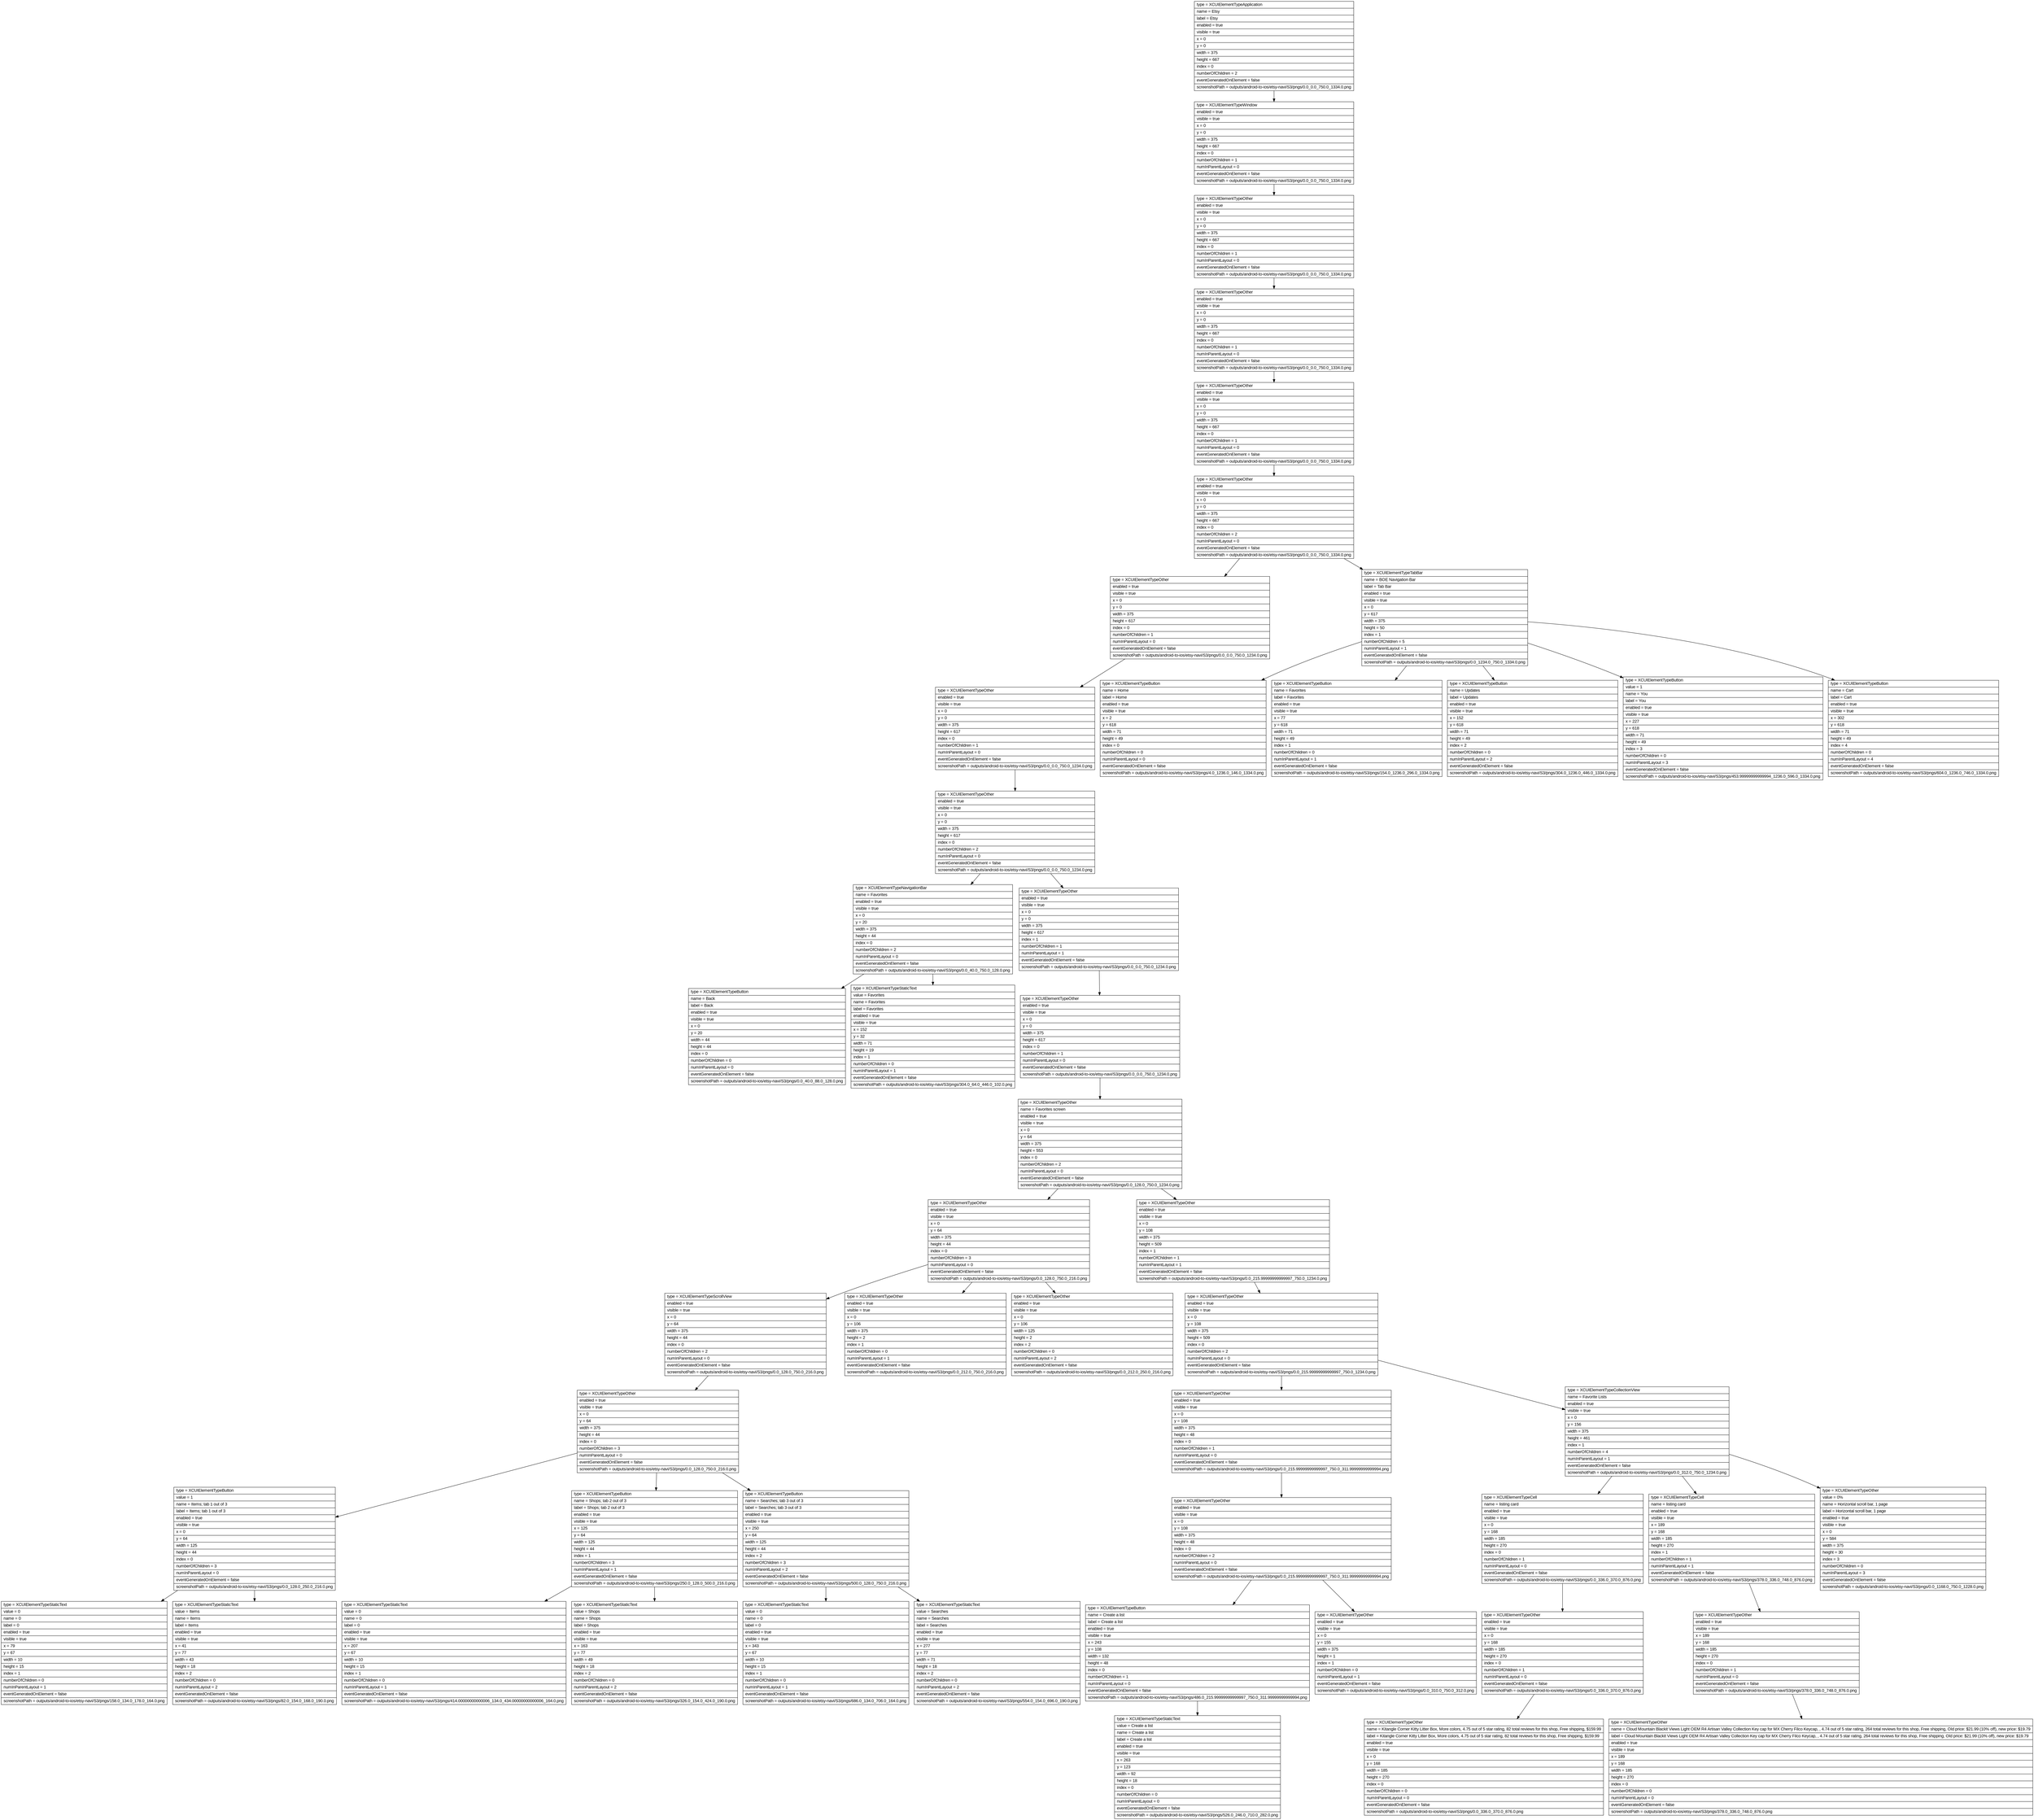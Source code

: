 digraph Layout {

	node [shape=record fontname=Arial];

	0	[label="{type = XCUIElementTypeApplication\l|name = Etsy\l|label = Etsy\l|enabled = true\l|visible = true\l|x = 0\l|y = 0\l|width = 375\l|height = 667\l|index = 0\l|numberOfChildren = 2\l|eventGeneratedOnElement = false \l|screenshotPath = outputs/android-to-ios/etsy-navi/S3/pngs/0.0_0.0_750.0_1334.0.png\l}"]
	1	[label="{type = XCUIElementTypeWindow\l|enabled = true\l|visible = true\l|x = 0\l|y = 0\l|width = 375\l|height = 667\l|index = 0\l|numberOfChildren = 1\l|numInParentLayout = 0\l|eventGeneratedOnElement = false \l|screenshotPath = outputs/android-to-ios/etsy-navi/S3/pngs/0.0_0.0_750.0_1334.0.png\l}"]
	2	[label="{type = XCUIElementTypeOther\l|enabled = true\l|visible = true\l|x = 0\l|y = 0\l|width = 375\l|height = 667\l|index = 0\l|numberOfChildren = 1\l|numInParentLayout = 0\l|eventGeneratedOnElement = false \l|screenshotPath = outputs/android-to-ios/etsy-navi/S3/pngs/0.0_0.0_750.0_1334.0.png\l}"]
	3	[label="{type = XCUIElementTypeOther\l|enabled = true\l|visible = true\l|x = 0\l|y = 0\l|width = 375\l|height = 667\l|index = 0\l|numberOfChildren = 1\l|numInParentLayout = 0\l|eventGeneratedOnElement = false \l|screenshotPath = outputs/android-to-ios/etsy-navi/S3/pngs/0.0_0.0_750.0_1334.0.png\l}"]
	4	[label="{type = XCUIElementTypeOther\l|enabled = true\l|visible = true\l|x = 0\l|y = 0\l|width = 375\l|height = 667\l|index = 0\l|numberOfChildren = 1\l|numInParentLayout = 0\l|eventGeneratedOnElement = false \l|screenshotPath = outputs/android-to-ios/etsy-navi/S3/pngs/0.0_0.0_750.0_1334.0.png\l}"]
	5	[label="{type = XCUIElementTypeOther\l|enabled = true\l|visible = true\l|x = 0\l|y = 0\l|width = 375\l|height = 667\l|index = 0\l|numberOfChildren = 2\l|numInParentLayout = 0\l|eventGeneratedOnElement = false \l|screenshotPath = outputs/android-to-ios/etsy-navi/S3/pngs/0.0_0.0_750.0_1334.0.png\l}"]
	6	[label="{type = XCUIElementTypeOther\l|enabled = true\l|visible = true\l|x = 0\l|y = 0\l|width = 375\l|height = 617\l|index = 0\l|numberOfChildren = 1\l|numInParentLayout = 0\l|eventGeneratedOnElement = false \l|screenshotPath = outputs/android-to-ios/etsy-navi/S3/pngs/0.0_0.0_750.0_1234.0.png\l}"]
	7	[label="{type = XCUIElementTypeTabBar\l|name = BOE Navigation Bar\l|label = Tab Bar\l|enabled = true\l|visible = true\l|x = 0\l|y = 617\l|width = 375\l|height = 50\l|index = 1\l|numberOfChildren = 5\l|numInParentLayout = 1\l|eventGeneratedOnElement = false \l|screenshotPath = outputs/android-to-ios/etsy-navi/S3/pngs/0.0_1234.0_750.0_1334.0.png\l}"]
	8	[label="{type = XCUIElementTypeOther\l|enabled = true\l|visible = true\l|x = 0\l|y = 0\l|width = 375\l|height = 617\l|index = 0\l|numberOfChildren = 1\l|numInParentLayout = 0\l|eventGeneratedOnElement = false \l|screenshotPath = outputs/android-to-ios/etsy-navi/S3/pngs/0.0_0.0_750.0_1234.0.png\l}"]
	9	[label="{type = XCUIElementTypeButton\l|name = Home\l|label = Home\l|enabled = true\l|visible = true\l|x = 2\l|y = 618\l|width = 71\l|height = 49\l|index = 0\l|numberOfChildren = 0\l|numInParentLayout = 0\l|eventGeneratedOnElement = false \l|screenshotPath = outputs/android-to-ios/etsy-navi/S3/pngs/4.0_1236.0_146.0_1334.0.png\l}"]
	10	[label="{type = XCUIElementTypeButton\l|name = Favorites\l|label = Favorites\l|enabled = true\l|visible = true\l|x = 77\l|y = 618\l|width = 71\l|height = 49\l|index = 1\l|numberOfChildren = 0\l|numInParentLayout = 1\l|eventGeneratedOnElement = false \l|screenshotPath = outputs/android-to-ios/etsy-navi/S3/pngs/154.0_1236.0_296.0_1334.0.png\l}"]
	11	[label="{type = XCUIElementTypeButton\l|name = Updates\l|label = Updates\l|enabled = true\l|visible = true\l|x = 152\l|y = 618\l|width = 71\l|height = 49\l|index = 2\l|numberOfChildren = 0\l|numInParentLayout = 2\l|eventGeneratedOnElement = false \l|screenshotPath = outputs/android-to-ios/etsy-navi/S3/pngs/304.0_1236.0_446.0_1334.0.png\l}"]
	12	[label="{type = XCUIElementTypeButton\l|value = 1\l|name = You\l|label = You\l|enabled = true\l|visible = true\l|x = 227\l|y = 618\l|width = 71\l|height = 49\l|index = 3\l|numberOfChildren = 0\l|numInParentLayout = 3\l|eventGeneratedOnElement = false \l|screenshotPath = outputs/android-to-ios/etsy-navi/S3/pngs/453.99999999999994_1236.0_596.0_1334.0.png\l}"]
	13	[label="{type = XCUIElementTypeButton\l|name = Cart\l|label = Cart\l|enabled = true\l|visible = true\l|x = 302\l|y = 618\l|width = 71\l|height = 49\l|index = 4\l|numberOfChildren = 0\l|numInParentLayout = 4\l|eventGeneratedOnElement = false \l|screenshotPath = outputs/android-to-ios/etsy-navi/S3/pngs/604.0_1236.0_746.0_1334.0.png\l}"]
	14	[label="{type = XCUIElementTypeOther\l|enabled = true\l|visible = true\l|x = 0\l|y = 0\l|width = 375\l|height = 617\l|index = 0\l|numberOfChildren = 2\l|numInParentLayout = 0\l|eventGeneratedOnElement = false \l|screenshotPath = outputs/android-to-ios/etsy-navi/S3/pngs/0.0_0.0_750.0_1234.0.png\l}"]
	15	[label="{type = XCUIElementTypeNavigationBar\l|name = Favorites\l|enabled = true\l|visible = true\l|x = 0\l|y = 20\l|width = 375\l|height = 44\l|index = 0\l|numberOfChildren = 2\l|numInParentLayout = 0\l|eventGeneratedOnElement = false \l|screenshotPath = outputs/android-to-ios/etsy-navi/S3/pngs/0.0_40.0_750.0_128.0.png\l}"]
	16	[label="{type = XCUIElementTypeOther\l|enabled = true\l|visible = true\l|x = 0\l|y = 0\l|width = 375\l|height = 617\l|index = 1\l|numberOfChildren = 1\l|numInParentLayout = 1\l|eventGeneratedOnElement = false \l|screenshotPath = outputs/android-to-ios/etsy-navi/S3/pngs/0.0_0.0_750.0_1234.0.png\l}"]
	17	[label="{type = XCUIElementTypeButton\l|name = Back\l|label = Back\l|enabled = true\l|visible = true\l|x = 0\l|y = 20\l|width = 44\l|height = 44\l|index = 0\l|numberOfChildren = 0\l|numInParentLayout = 0\l|eventGeneratedOnElement = false \l|screenshotPath = outputs/android-to-ios/etsy-navi/S3/pngs/0.0_40.0_88.0_128.0.png\l}"]
	18	[label="{type = XCUIElementTypeStaticText\l|value = Favorites\l|name = Favorites\l|label = Favorites\l|enabled = true\l|visible = true\l|x = 152\l|y = 32\l|width = 71\l|height = 19\l|index = 1\l|numberOfChildren = 0\l|numInParentLayout = 1\l|eventGeneratedOnElement = false \l|screenshotPath = outputs/android-to-ios/etsy-navi/S3/pngs/304.0_64.0_446.0_102.0.png\l}"]
	19	[label="{type = XCUIElementTypeOther\l|enabled = true\l|visible = true\l|x = 0\l|y = 0\l|width = 375\l|height = 617\l|index = 0\l|numberOfChildren = 1\l|numInParentLayout = 0\l|eventGeneratedOnElement = false \l|screenshotPath = outputs/android-to-ios/etsy-navi/S3/pngs/0.0_0.0_750.0_1234.0.png\l}"]
	20	[label="{type = XCUIElementTypeOther\l|name = Favorites screen\l|enabled = true\l|visible = true\l|x = 0\l|y = 64\l|width = 375\l|height = 553\l|index = 0\l|numberOfChildren = 2\l|numInParentLayout = 0\l|eventGeneratedOnElement = false \l|screenshotPath = outputs/android-to-ios/etsy-navi/S3/pngs/0.0_128.0_750.0_1234.0.png\l}"]
	21	[label="{type = XCUIElementTypeOther\l|enabled = true\l|visible = true\l|x = 0\l|y = 64\l|width = 375\l|height = 44\l|index = 0\l|numberOfChildren = 3\l|numInParentLayout = 0\l|eventGeneratedOnElement = false \l|screenshotPath = outputs/android-to-ios/etsy-navi/S3/pngs/0.0_128.0_750.0_216.0.png\l}"]
	22	[label="{type = XCUIElementTypeOther\l|enabled = true\l|visible = true\l|x = 0\l|y = 108\l|width = 375\l|height = 509\l|index = 1\l|numberOfChildren = 1\l|numInParentLayout = 1\l|eventGeneratedOnElement = false \l|screenshotPath = outputs/android-to-ios/etsy-navi/S3/pngs/0.0_215.99999999999997_750.0_1234.0.png\l}"]
	23	[label="{type = XCUIElementTypeScrollView\l|enabled = true\l|visible = true\l|x = 0\l|y = 64\l|width = 375\l|height = 44\l|index = 0\l|numberOfChildren = 2\l|numInParentLayout = 0\l|eventGeneratedOnElement = false \l|screenshotPath = outputs/android-to-ios/etsy-navi/S3/pngs/0.0_128.0_750.0_216.0.png\l}"]
	24	[label="{type = XCUIElementTypeOther\l|enabled = true\l|visible = true\l|x = 0\l|y = 106\l|width = 375\l|height = 2\l|index = 1\l|numberOfChildren = 0\l|numInParentLayout = 1\l|eventGeneratedOnElement = false \l|screenshotPath = outputs/android-to-ios/etsy-navi/S3/pngs/0.0_212.0_750.0_216.0.png\l}"]
	25	[label="{type = XCUIElementTypeOther\l|enabled = true\l|visible = true\l|x = 0\l|y = 106\l|width = 125\l|height = 2\l|index = 2\l|numberOfChildren = 0\l|numInParentLayout = 2\l|eventGeneratedOnElement = false \l|screenshotPath = outputs/android-to-ios/etsy-navi/S3/pngs/0.0_212.0_250.0_216.0.png\l}"]
	26	[label="{type = XCUIElementTypeOther\l|enabled = true\l|visible = true\l|x = 0\l|y = 108\l|width = 375\l|height = 509\l|index = 0\l|numberOfChildren = 2\l|numInParentLayout = 0\l|eventGeneratedOnElement = false \l|screenshotPath = outputs/android-to-ios/etsy-navi/S3/pngs/0.0_215.99999999999997_750.0_1234.0.png\l}"]
	27	[label="{type = XCUIElementTypeOther\l|enabled = true\l|visible = true\l|x = 0\l|y = 64\l|width = 375\l|height = 44\l|index = 0\l|numberOfChildren = 3\l|numInParentLayout = 0\l|eventGeneratedOnElement = false \l|screenshotPath = outputs/android-to-ios/etsy-navi/S3/pngs/0.0_128.0_750.0_216.0.png\l}"]
	28	[label="{type = XCUIElementTypeOther\l|enabled = true\l|visible = true\l|x = 0\l|y = 108\l|width = 375\l|height = 48\l|index = 0\l|numberOfChildren = 1\l|numInParentLayout = 0\l|eventGeneratedOnElement = false \l|screenshotPath = outputs/android-to-ios/etsy-navi/S3/pngs/0.0_215.99999999999997_750.0_311.99999999999994.png\l}"]
	29	[label="{type = XCUIElementTypeCollectionView\l|name = Favorite Lists\l|enabled = true\l|visible = true\l|x = 0\l|y = 156\l|width = 375\l|height = 461\l|index = 1\l|numberOfChildren = 4\l|numInParentLayout = 1\l|eventGeneratedOnElement = false \l|screenshotPath = outputs/android-to-ios/etsy-navi/S3/pngs/0.0_312.0_750.0_1234.0.png\l}"]
	30	[label="{type = XCUIElementTypeButton\l|value = 1\l|name = Items; tab 1 out of 3\l|label = Items; tab 1 out of 3\l|enabled = true\l|visible = true\l|x = 0\l|y = 64\l|width = 125\l|height = 44\l|index = 0\l|numberOfChildren = 3\l|numInParentLayout = 0\l|eventGeneratedOnElement = false \l|screenshotPath = outputs/android-to-ios/etsy-navi/S3/pngs/0.0_128.0_250.0_216.0.png\l}"]
	31	[label="{type = XCUIElementTypeButton\l|name = Shops; tab 2 out of 3\l|label = Shops; tab 2 out of 3\l|enabled = true\l|visible = true\l|x = 125\l|y = 64\l|width = 125\l|height = 44\l|index = 1\l|numberOfChildren = 3\l|numInParentLayout = 1\l|eventGeneratedOnElement = false \l|screenshotPath = outputs/android-to-ios/etsy-navi/S3/pngs/250.0_128.0_500.0_216.0.png\l}"]
	32	[label="{type = XCUIElementTypeButton\l|name = Searches; tab 3 out of 3\l|label = Searches; tab 3 out of 3\l|enabled = true\l|visible = true\l|x = 250\l|y = 64\l|width = 125\l|height = 44\l|index = 2\l|numberOfChildren = 3\l|numInParentLayout = 2\l|eventGeneratedOnElement = false \l|screenshotPath = outputs/android-to-ios/etsy-navi/S3/pngs/500.0_128.0_750.0_216.0.png\l}"]
	33	[label="{type = XCUIElementTypeOther\l|enabled = true\l|visible = true\l|x = 0\l|y = 108\l|width = 375\l|height = 48\l|index = 0\l|numberOfChildren = 2\l|numInParentLayout = 0\l|eventGeneratedOnElement = false \l|screenshotPath = outputs/android-to-ios/etsy-navi/S3/pngs/0.0_215.99999999999997_750.0_311.99999999999994.png\l}"]
	34	[label="{type = XCUIElementTypeCell\l|name = listing card\l|enabled = true\l|visible = true\l|x = 0\l|y = 168\l|width = 185\l|height = 270\l|index = 0\l|numberOfChildren = 1\l|numInParentLayout = 0\l|eventGeneratedOnElement = false \l|screenshotPath = outputs/android-to-ios/etsy-navi/S3/pngs/0.0_336.0_370.0_876.0.png\l}"]
	35	[label="{type = XCUIElementTypeCell\l|name = listing card\l|enabled = true\l|visible = true\l|x = 189\l|y = 168\l|width = 185\l|height = 270\l|index = 1\l|numberOfChildren = 1\l|numInParentLayout = 1\l|eventGeneratedOnElement = false \l|screenshotPath = outputs/android-to-ios/etsy-navi/S3/pngs/378.0_336.0_748.0_876.0.png\l}"]
	36	[label="{type = XCUIElementTypeOther\l|value = 0%\l|name = Horizontal scroll bar, 1 page\l|label = Horizontal scroll bar, 1 page\l|enabled = true\l|visible = true\l|x = 0\l|y = 584\l|width = 375\l|height = 30\l|index = 3\l|numberOfChildren = 0\l|numInParentLayout = 3\l|eventGeneratedOnElement = false \l|screenshotPath = outputs/android-to-ios/etsy-navi/S3/pngs/0.0_1168.0_750.0_1228.0.png\l}"]
	37	[label="{type = XCUIElementTypeStaticText\l|value = 0\l|name = 0\l|label = 0\l|enabled = true\l|visible = true\l|x = 79\l|y = 67\l|width = 10\l|height = 15\l|index = 1\l|numberOfChildren = 0\l|numInParentLayout = 1\l|eventGeneratedOnElement = false \l|screenshotPath = outputs/android-to-ios/etsy-navi/S3/pngs/158.0_134.0_178.0_164.0.png\l}"]
	38	[label="{type = XCUIElementTypeStaticText\l|value = Items\l|name = Items\l|label = Items\l|enabled = true\l|visible = true\l|x = 41\l|y = 77\l|width = 43\l|height = 18\l|index = 2\l|numberOfChildren = 0\l|numInParentLayout = 2\l|eventGeneratedOnElement = false \l|screenshotPath = outputs/android-to-ios/etsy-navi/S3/pngs/82.0_154.0_168.0_190.0.png\l}"]
	39	[label="{type = XCUIElementTypeStaticText\l|value = 0\l|name = 0\l|label = 0\l|enabled = true\l|visible = true\l|x = 207\l|y = 67\l|width = 10\l|height = 15\l|index = 1\l|numberOfChildren = 0\l|numInParentLayout = 1\l|eventGeneratedOnElement = false \l|screenshotPath = outputs/android-to-ios/etsy-navi/S3/pngs/414.00000000000006_134.0_434.00000000000006_164.0.png\l}"]
	40	[label="{type = XCUIElementTypeStaticText\l|value = Shops\l|name = Shops\l|label = Shops\l|enabled = true\l|visible = true\l|x = 163\l|y = 77\l|width = 49\l|height = 18\l|index = 2\l|numberOfChildren = 0\l|numInParentLayout = 2\l|eventGeneratedOnElement = false \l|screenshotPath = outputs/android-to-ios/etsy-navi/S3/pngs/326.0_154.0_424.0_190.0.png\l}"]
	41	[label="{type = XCUIElementTypeStaticText\l|value = 0\l|name = 0\l|label = 0\l|enabled = true\l|visible = true\l|x = 343\l|y = 67\l|width = 10\l|height = 15\l|index = 1\l|numberOfChildren = 0\l|numInParentLayout = 1\l|eventGeneratedOnElement = false \l|screenshotPath = outputs/android-to-ios/etsy-navi/S3/pngs/686.0_134.0_706.0_164.0.png\l}"]
	42	[label="{type = XCUIElementTypeStaticText\l|value = Searches\l|name = Searches\l|label = Searches\l|enabled = true\l|visible = true\l|x = 277\l|y = 77\l|width = 71\l|height = 18\l|index = 2\l|numberOfChildren = 0\l|numInParentLayout = 2\l|eventGeneratedOnElement = false \l|screenshotPath = outputs/android-to-ios/etsy-navi/S3/pngs/554.0_154.0_696.0_190.0.png\l}"]
	43	[label="{type = XCUIElementTypeButton\l|name = Create a list\l|label = Create a list\l|enabled = true\l|visible = true\l|x = 243\l|y = 108\l|width = 132\l|height = 48\l|index = 0\l|numberOfChildren = 1\l|numInParentLayout = 0\l|eventGeneratedOnElement = false \l|screenshotPath = outputs/android-to-ios/etsy-navi/S3/pngs/486.0_215.99999999999997_750.0_311.99999999999994.png\l}"]
	44	[label="{type = XCUIElementTypeOther\l|enabled = true\l|visible = true\l|x = 0\l|y = 155\l|width = 375\l|height = 1\l|index = 1\l|numberOfChildren = 0\l|numInParentLayout = 1\l|eventGeneratedOnElement = false \l|screenshotPath = outputs/android-to-ios/etsy-navi/S3/pngs/0.0_310.0_750.0_312.0.png\l}"]
	45	[label="{type = XCUIElementTypeOther\l|enabled = true\l|visible = true\l|x = 0\l|y = 168\l|width = 185\l|height = 270\l|index = 0\l|numberOfChildren = 1\l|numInParentLayout = 0\l|eventGeneratedOnElement = false \l|screenshotPath = outputs/android-to-ios/etsy-navi/S3/pngs/0.0_336.0_370.0_876.0.png\l}"]
	46	[label="{type = XCUIElementTypeOther\l|enabled = true\l|visible = true\l|x = 189\l|y = 168\l|width = 185\l|height = 270\l|index = 0\l|numberOfChildren = 1\l|numInParentLayout = 0\l|eventGeneratedOnElement = false \l|screenshotPath = outputs/android-to-ios/etsy-navi/S3/pngs/378.0_336.0_748.0_876.0.png\l}"]
	47	[label="{type = XCUIElementTypeStaticText\l|value = Create a list\l|name = Create a list\l|label = Create a list\l|enabled = true\l|visible = true\l|x = 263\l|y = 123\l|width = 92\l|height = 18\l|index = 0\l|numberOfChildren = 0\l|numInParentLayout = 0\l|eventGeneratedOnElement = false \l|screenshotPath = outputs/android-to-ios/etsy-navi/S3/pngs/526.0_246.0_710.0_282.0.png\l}"]
	48	[label="{type = XCUIElementTypeOther\l|name = Kitangle Corner Kitty Litter Box, More colors, 4.75 out of 5 star rating, 82 total reviews for this shop, Free shipping, $159.99\l|label = Kitangle Corner Kitty Litter Box, More colors, 4.75 out of 5 star rating, 82 total reviews for this shop, Free shipping, $159.99\l|enabled = true\l|visible = true\l|x = 0\l|y = 168\l|width = 185\l|height = 270\l|index = 0\l|numberOfChildren = 0\l|numInParentLayout = 0\l|eventGeneratedOnElement = false \l|screenshotPath = outputs/android-to-ios/etsy-navi/S3/pngs/0.0_336.0_370.0_876.0.png\l}"]
	49	[label="{type = XCUIElementTypeOther\l|name = Cloud Mountain Blackit Views Light OEM R4 Artisan Valley Collection Key cap for MX Cherry Filco Keycap, , 4.74 out of 5 star rating, 264 total reviews for this shop, Free shipping, Old price: $21.99 (10% off), new price: $19.79\l|label = Cloud Mountain Blackit Views Light OEM R4 Artisan Valley Collection Key cap for MX Cherry Filco Keycap, , 4.74 out of 5 star rating, 264 total reviews for this shop, Free shipping, Old price: $21.99 (10% off), new price: $19.79\l|enabled = true\l|visible = true\l|x = 189\l|y = 168\l|width = 185\l|height = 270\l|index = 0\l|numberOfChildren = 0\l|numInParentLayout = 0\l|eventGeneratedOnElement = false \l|screenshotPath = outputs/android-to-ios/etsy-navi/S3/pngs/378.0_336.0_748.0_876.0.png\l}"]


	0 -> 1
	1 -> 2
	2 -> 3
	3 -> 4
	4 -> 5
	5 -> 6
	5 -> 7
	6 -> 8
	7 -> 9
	7 -> 10
	7 -> 11
	7 -> 12
	7 -> 13
	8 -> 14
	14 -> 15
	14 -> 16
	15 -> 17
	15 -> 18
	16 -> 19
	19 -> 20
	20 -> 21
	20 -> 22
	21 -> 23
	21 -> 24
	21 -> 25
	22 -> 26
	23 -> 27
	26 -> 28
	26 -> 29
	27 -> 30
	27 -> 31
	27 -> 32
	28 -> 33
	29 -> 34
	29 -> 35
	29 -> 36
	30 -> 37
	30 -> 38
	31 -> 39
	31 -> 40
	32 -> 41
	32 -> 42
	33 -> 43
	33 -> 44
	34 -> 45
	35 -> 46
	43 -> 47
	45 -> 48
	46 -> 49


}